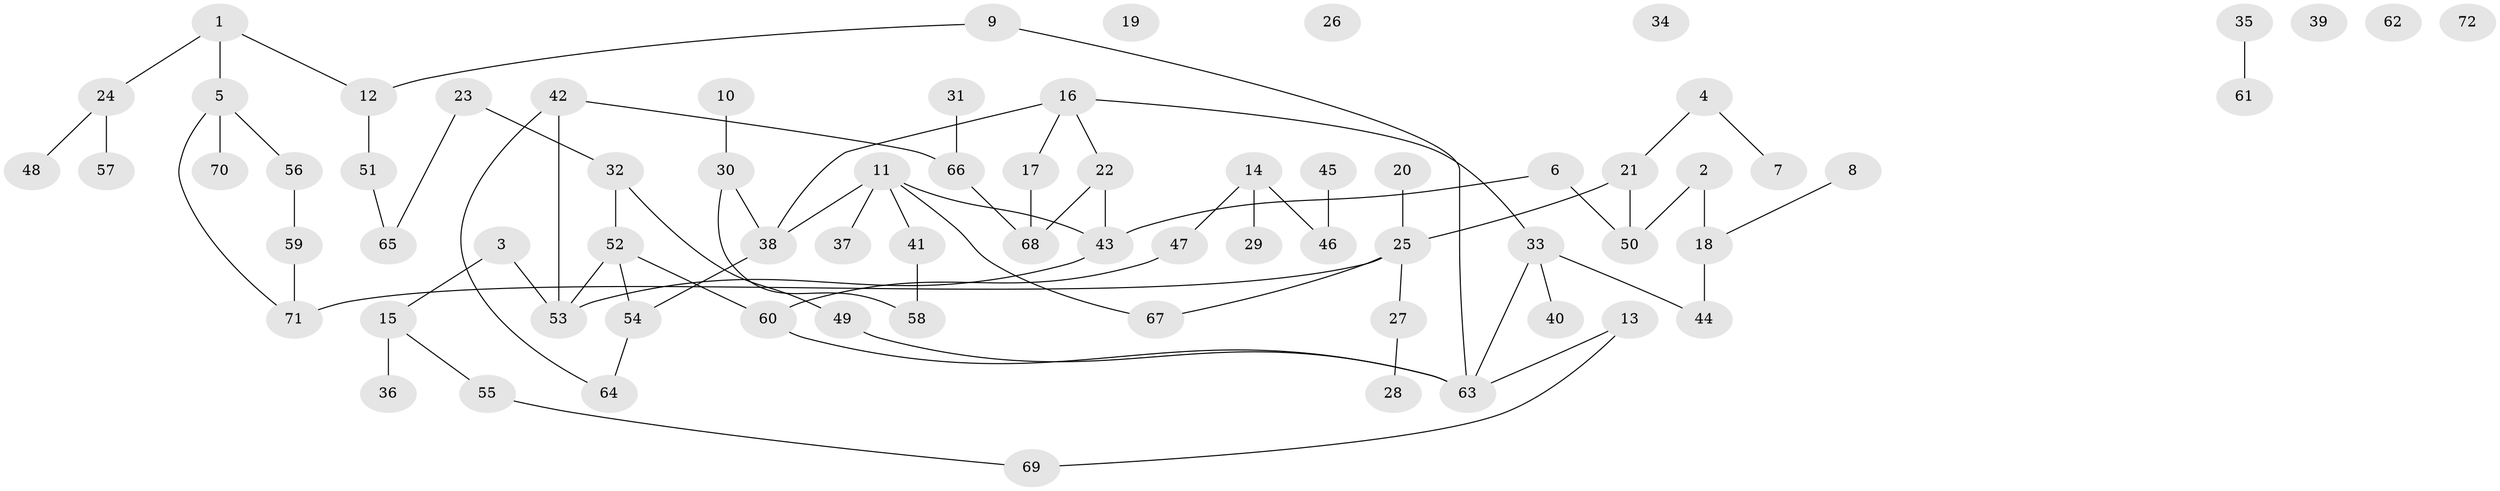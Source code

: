 // coarse degree distribution, {2: 0.30434782608695654, 3: 0.17391304347826086, 4: 0.21739130434782608, 6: 0.043478260869565216, 1: 0.21739130434782608, 5: 0.043478260869565216}
// Generated by graph-tools (version 1.1) at 2025/47/03/04/25 22:47:59]
// undirected, 72 vertices, 78 edges
graph export_dot {
  node [color=gray90,style=filled];
  1;
  2;
  3;
  4;
  5;
  6;
  7;
  8;
  9;
  10;
  11;
  12;
  13;
  14;
  15;
  16;
  17;
  18;
  19;
  20;
  21;
  22;
  23;
  24;
  25;
  26;
  27;
  28;
  29;
  30;
  31;
  32;
  33;
  34;
  35;
  36;
  37;
  38;
  39;
  40;
  41;
  42;
  43;
  44;
  45;
  46;
  47;
  48;
  49;
  50;
  51;
  52;
  53;
  54;
  55;
  56;
  57;
  58;
  59;
  60;
  61;
  62;
  63;
  64;
  65;
  66;
  67;
  68;
  69;
  70;
  71;
  72;
  1 -- 5;
  1 -- 12;
  1 -- 24;
  2 -- 18;
  2 -- 50;
  3 -- 15;
  3 -- 53;
  4 -- 7;
  4 -- 21;
  5 -- 56;
  5 -- 70;
  5 -- 71;
  6 -- 43;
  6 -- 50;
  8 -- 18;
  9 -- 12;
  9 -- 63;
  10 -- 30;
  11 -- 37;
  11 -- 38;
  11 -- 41;
  11 -- 43;
  11 -- 67;
  12 -- 51;
  13 -- 63;
  13 -- 69;
  14 -- 29;
  14 -- 46;
  14 -- 47;
  15 -- 36;
  15 -- 55;
  16 -- 17;
  16 -- 22;
  16 -- 33;
  16 -- 38;
  17 -- 68;
  18 -- 44;
  20 -- 25;
  21 -- 25;
  21 -- 50;
  22 -- 43;
  22 -- 68;
  23 -- 32;
  23 -- 65;
  24 -- 48;
  24 -- 57;
  25 -- 27;
  25 -- 67;
  25 -- 71;
  27 -- 28;
  30 -- 38;
  30 -- 58;
  31 -- 66;
  32 -- 49;
  32 -- 52;
  33 -- 40;
  33 -- 44;
  33 -- 63;
  35 -- 61;
  38 -- 54;
  41 -- 58;
  42 -- 53;
  42 -- 64;
  42 -- 66;
  43 -- 53;
  45 -- 46;
  47 -- 60;
  49 -- 63;
  51 -- 65;
  52 -- 53;
  52 -- 54;
  52 -- 60;
  54 -- 64;
  55 -- 69;
  56 -- 59;
  59 -- 71;
  60 -- 63;
  66 -- 68;
}
